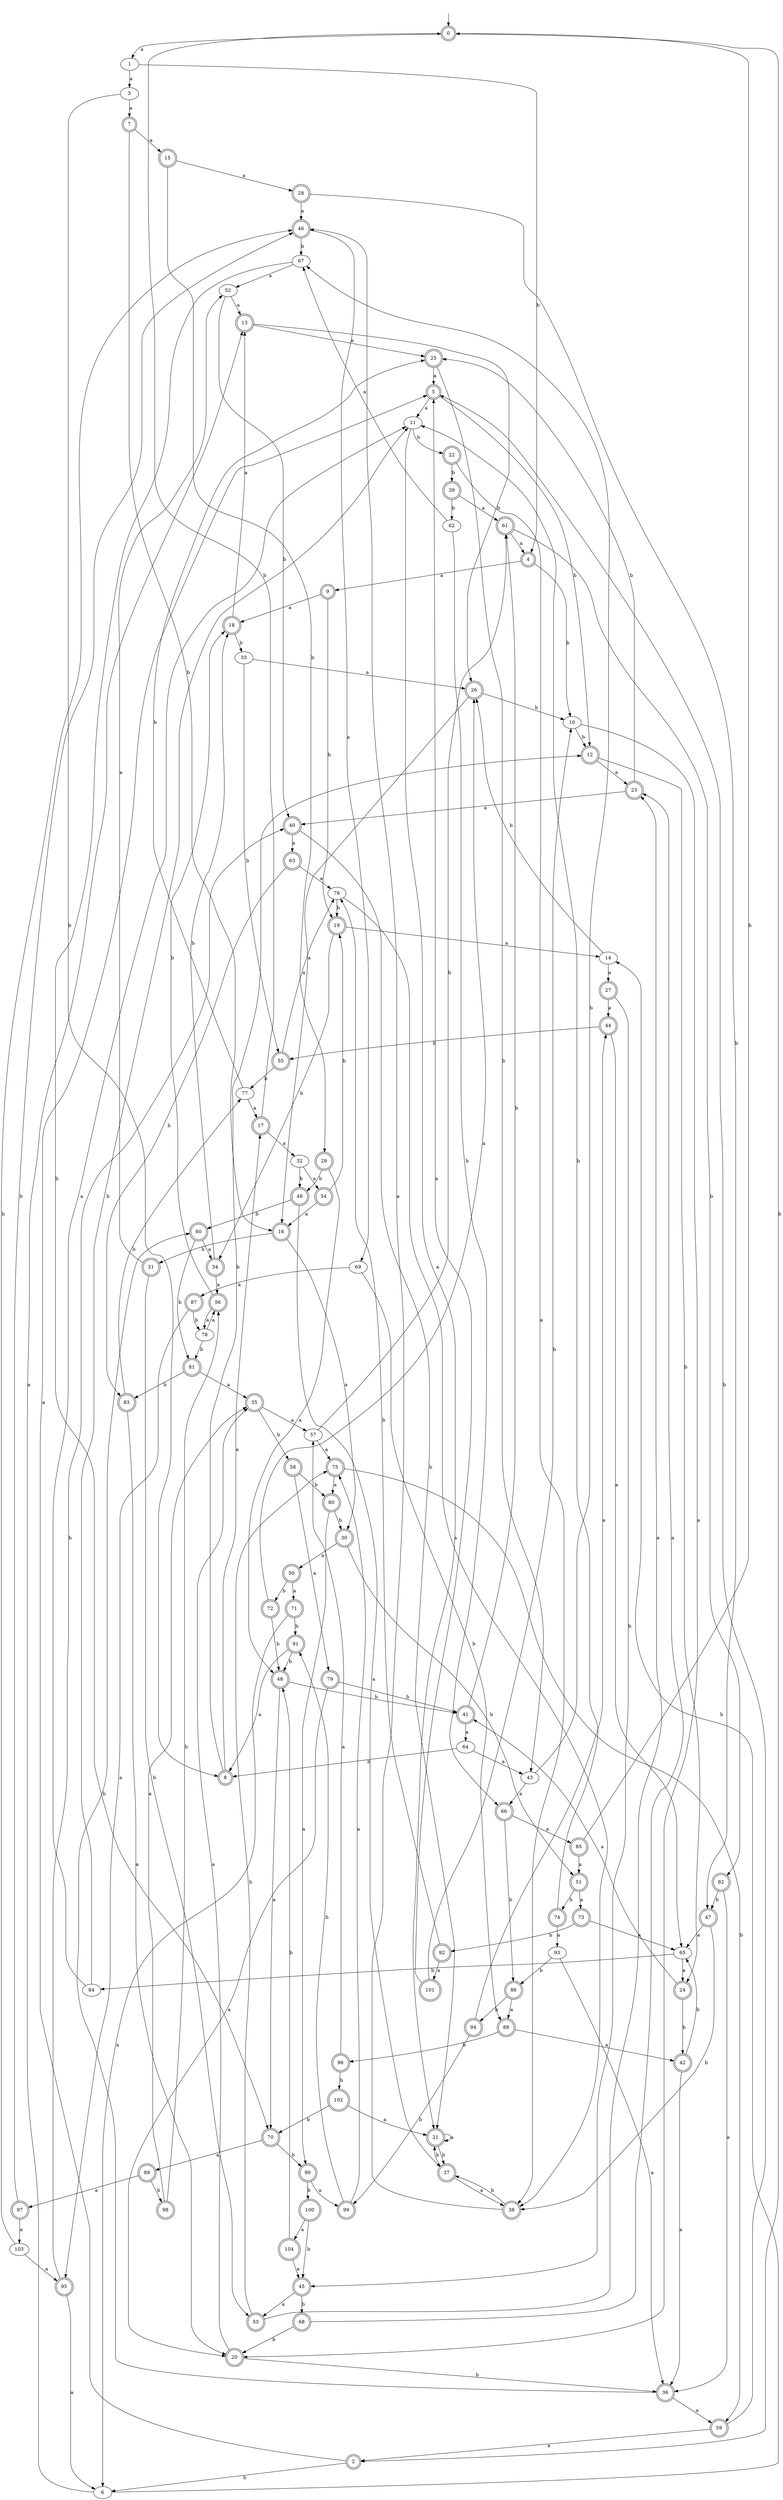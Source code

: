 digraph RandomDFA {
  __start0 [label="", shape=none];
  __start0 -> 0 [label=""];
  0 [shape=circle] [shape=doublecircle]
  0 -> 1 [label="a"]
  0 -> 2 [label="b"]
  1
  1 -> 3 [label="a"]
  1 -> 4 [label="b"]
  2 [shape=doublecircle]
  2 -> 5 [label="a"]
  2 -> 6 [label="b"]
  3
  3 -> 7 [label="a"]
  3 -> 8 [label="b"]
  4 [shape=doublecircle]
  4 -> 9 [label="a"]
  4 -> 10 [label="b"]
  5 [shape=doublecircle]
  5 -> 11 [label="a"]
  5 -> 12 [label="b"]
  6
  6 -> 13 [label="a"]
  6 -> 14 [label="b"]
  7 [shape=doublecircle]
  7 -> 15 [label="a"]
  7 -> 16 [label="b"]
  8 [shape=doublecircle]
  8 -> 17 [label="a"]
  8 -> 12 [label="b"]
  9 [shape=doublecircle]
  9 -> 18 [label="a"]
  9 -> 19 [label="b"]
  10
  10 -> 20 [label="a"]
  10 -> 12 [label="b"]
  11
  11 -> 21 [label="a"]
  11 -> 22 [label="b"]
  12 [shape=doublecircle]
  12 -> 23 [label="a"]
  12 -> 24 [label="b"]
  13 [shape=doublecircle]
  13 -> 25 [label="a"]
  13 -> 26 [label="b"]
  14
  14 -> 27 [label="a"]
  14 -> 26 [label="b"]
  15 [shape=doublecircle]
  15 -> 28 [label="a"]
  15 -> 29 [label="b"]
  16 [shape=doublecircle]
  16 -> 30 [label="a"]
  16 -> 31 [label="b"]
  17 [shape=doublecircle]
  17 -> 32 [label="a"]
  17 -> 0 [label="b"]
  18 [shape=doublecircle]
  18 -> 13 [label="a"]
  18 -> 33 [label="b"]
  19 [shape=doublecircle]
  19 -> 14 [label="a"]
  19 -> 34 [label="b"]
  20 [shape=doublecircle]
  20 -> 35 [label="a"]
  20 -> 36 [label="b"]
  21 [shape=doublecircle]
  21 -> 21 [label="a"]
  21 -> 37 [label="b"]
  22 [shape=doublecircle]
  22 -> 38 [label="a"]
  22 -> 39 [label="b"]
  23 [shape=doublecircle]
  23 -> 40 [label="a"]
  23 -> 25 [label="b"]
  24 [shape=doublecircle]
  24 -> 41 [label="a"]
  24 -> 42 [label="b"]
  25 [shape=doublecircle]
  25 -> 5 [label="a"]
  25 -> 43 [label="b"]
  26 [shape=doublecircle]
  26 -> 16 [label="a"]
  26 -> 10 [label="b"]
  27 [shape=doublecircle]
  27 -> 44 [label="a"]
  27 -> 45 [label="b"]
  28 [shape=doublecircle]
  28 -> 46 [label="a"]
  28 -> 47 [label="b"]
  29 [shape=doublecircle]
  29 -> 48 [label="a"]
  29 -> 49 [label="b"]
  30 [shape=doublecircle]
  30 -> 50 [label="a"]
  30 -> 51 [label="b"]
  31 [shape=doublecircle]
  31 -> 52 [label="a"]
  31 -> 53 [label="b"]
  32
  32 -> 54 [label="a"]
  32 -> 49 [label="b"]
  33
  33 -> 26 [label="a"]
  33 -> 55 [label="b"]
  34 [shape=doublecircle]
  34 -> 56 [label="a"]
  34 -> 18 [label="b"]
  35 [shape=doublecircle]
  35 -> 57 [label="a"]
  35 -> 58 [label="b"]
  36 [shape=doublecircle]
  36 -> 59 [label="a"]
  36 -> 60 [label="b"]
  37 [shape=doublecircle]
  37 -> 38 [label="a"]
  37 -> 21 [label="b"]
  38 [shape=doublecircle]
  38 -> 46 [label="a"]
  38 -> 37 [label="b"]
  39 [shape=doublecircle]
  39 -> 61 [label="a"]
  39 -> 62 [label="b"]
  40 [shape=doublecircle]
  40 -> 63 [label="a"]
  40 -> 21 [label="b"]
  41 [shape=doublecircle]
  41 -> 64 [label="a"]
  41 -> 61 [label="b"]
  42 [shape=doublecircle]
  42 -> 36 [label="a"]
  42 -> 65 [label="b"]
  43
  43 -> 66 [label="a"]
  43 -> 67 [label="b"]
  44 [shape=doublecircle]
  44 -> 65 [label="a"]
  44 -> 55 [label="b"]
  45 [shape=doublecircle]
  45 -> 53 [label="a"]
  45 -> 68 [label="b"]
  46 [shape=doublecircle]
  46 -> 69 [label="a"]
  46 -> 67 [label="b"]
  47 [shape=doublecircle]
  47 -> 65 [label="a"]
  47 -> 38 [label="b"]
  48 [shape=doublecircle]
  48 -> 70 [label="a"]
  48 -> 41 [label="b"]
  49 [shape=doublecircle]
  49 -> 37 [label="a"]
  49 -> 60 [label="b"]
  50 [shape=doublecircle]
  50 -> 71 [label="a"]
  50 -> 72 [label="b"]
  51 [shape=doublecircle]
  51 -> 73 [label="a"]
  51 -> 74 [label="b"]
  52
  52 -> 13 [label="a"]
  52 -> 40 [label="b"]
  53 [shape=doublecircle]
  53 -> 23 [label="a"]
  53 -> 75 [label="b"]
  54 [shape=doublecircle]
  54 -> 16 [label="a"]
  54 -> 19 [label="b"]
  55 [shape=doublecircle]
  55 -> 76 [label="a"]
  55 -> 77 [label="b"]
  56 [shape=doublecircle]
  56 -> 78 [label="a"]
  56 -> 18 [label="b"]
  57
  57 -> 75 [label="a"]
  57 -> 61 [label="b"]
  58 [shape=doublecircle]
  58 -> 79 [label="a"]
  58 -> 80 [label="b"]
  59 [shape=doublecircle]
  59 -> 2 [label="a"]
  59 -> 5 [label="b"]
  60 [shape=doublecircle]
  60 -> 34 [label="a"]
  60 -> 81 [label="b"]
  61 [shape=doublecircle]
  61 -> 4 [label="a"]
  61 -> 82 [label="b"]
  62
  62 -> 67 [label="a"]
  62 -> 66 [label="b"]
  63 [shape=doublecircle]
  63 -> 76 [label="a"]
  63 -> 83 [label="b"]
  64
  64 -> 43 [label="a"]
  64 -> 8 [label="b"]
  65
  65 -> 24 [label="a"]
  65 -> 84 [label="b"]
  66 [shape=doublecircle]
  66 -> 85 [label="a"]
  66 -> 86 [label="b"]
  67
  67 -> 52 [label="a"]
  67 -> 70 [label="b"]
  68 [shape=doublecircle]
  68 -> 23 [label="a"]
  68 -> 20 [label="b"]
  69
  69 -> 87 [label="a"]
  69 -> 88 [label="b"]
  70 [shape=doublecircle]
  70 -> 89 [label="a"]
  70 -> 90 [label="b"]
  71 [shape=doublecircle]
  71 -> 6 [label="a"]
  71 -> 91 [label="b"]
  72 [shape=doublecircle]
  72 -> 26 [label="a"]
  72 -> 48 [label="b"]
  73 [shape=doublecircle]
  73 -> 65 [label="a"]
  73 -> 92 [label="b"]
  74 [shape=doublecircle]
  74 -> 93 [label="a"]
  74 -> 11 [label="b"]
  75 [shape=doublecircle]
  75 -> 80 [label="a"]
  75 -> 59 [label="b"]
  76
  76 -> 38 [label="a"]
  76 -> 19 [label="b"]
  77
  77 -> 17 [label="a"]
  77 -> 25 [label="b"]
  78
  78 -> 56 [label="a"]
  78 -> 81 [label="b"]
  79 [shape=doublecircle]
  79 -> 20 [label="a"]
  79 -> 41 [label="b"]
  80 [shape=doublecircle]
  80 -> 90 [label="a"]
  80 -> 30 [label="b"]
  81 [shape=doublecircle]
  81 -> 35 [label="a"]
  81 -> 83 [label="b"]
  82 [shape=doublecircle]
  82 -> 36 [label="a"]
  82 -> 47 [label="b"]
  83 [shape=doublecircle]
  83 -> 20 [label="a"]
  83 -> 77 [label="b"]
  84
  84 -> 11 [label="a"]
  84 -> 11 [label="b"]
  85 [shape=doublecircle]
  85 -> 51 [label="a"]
  85 -> 0 [label="b"]
  86 [shape=doublecircle]
  86 -> 88 [label="a"]
  86 -> 94 [label="b"]
  87 [shape=doublecircle]
  87 -> 95 [label="a"]
  87 -> 78 [label="b"]
  88 [shape=doublecircle]
  88 -> 42 [label="a"]
  88 -> 96 [label="b"]
  89 [shape=doublecircle]
  89 -> 97 [label="a"]
  89 -> 98 [label="b"]
  90 [shape=doublecircle]
  90 -> 99 [label="a"]
  90 -> 100 [label="b"]
  91 [shape=doublecircle]
  91 -> 8 [label="a"]
  91 -> 48 [label="b"]
  92 [shape=doublecircle]
  92 -> 101 [label="a"]
  92 -> 76 [label="b"]
  93
  93 -> 36 [label="a"]
  93 -> 86 [label="b"]
  94 [shape=doublecircle]
  94 -> 44 [label="a"]
  94 -> 99 [label="b"]
  95 [shape=doublecircle]
  95 -> 6 [label="a"]
  95 -> 40 [label="b"]
  96 [shape=doublecircle]
  96 -> 57 [label="a"]
  96 -> 102 [label="b"]
  97 [shape=doublecircle]
  97 -> 103 [label="a"]
  97 -> 46 [label="b"]
  98 [shape=doublecircle]
  98 -> 35 [label="a"]
  98 -> 56 [label="b"]
  99 [shape=doublecircle]
  99 -> 75 [label="a"]
  99 -> 91 [label="b"]
  100 [shape=doublecircle]
  100 -> 104 [label="a"]
  100 -> 45 [label="b"]
  101 [shape=doublecircle]
  101 -> 5 [label="a"]
  101 -> 10 [label="b"]
  102 [shape=doublecircle]
  102 -> 21 [label="a"]
  102 -> 70 [label="b"]
  103
  103 -> 95 [label="a"]
  103 -> 46 [label="b"]
  104 [shape=doublecircle]
  104 -> 45 [label="a"]
  104 -> 48 [label="b"]
}
